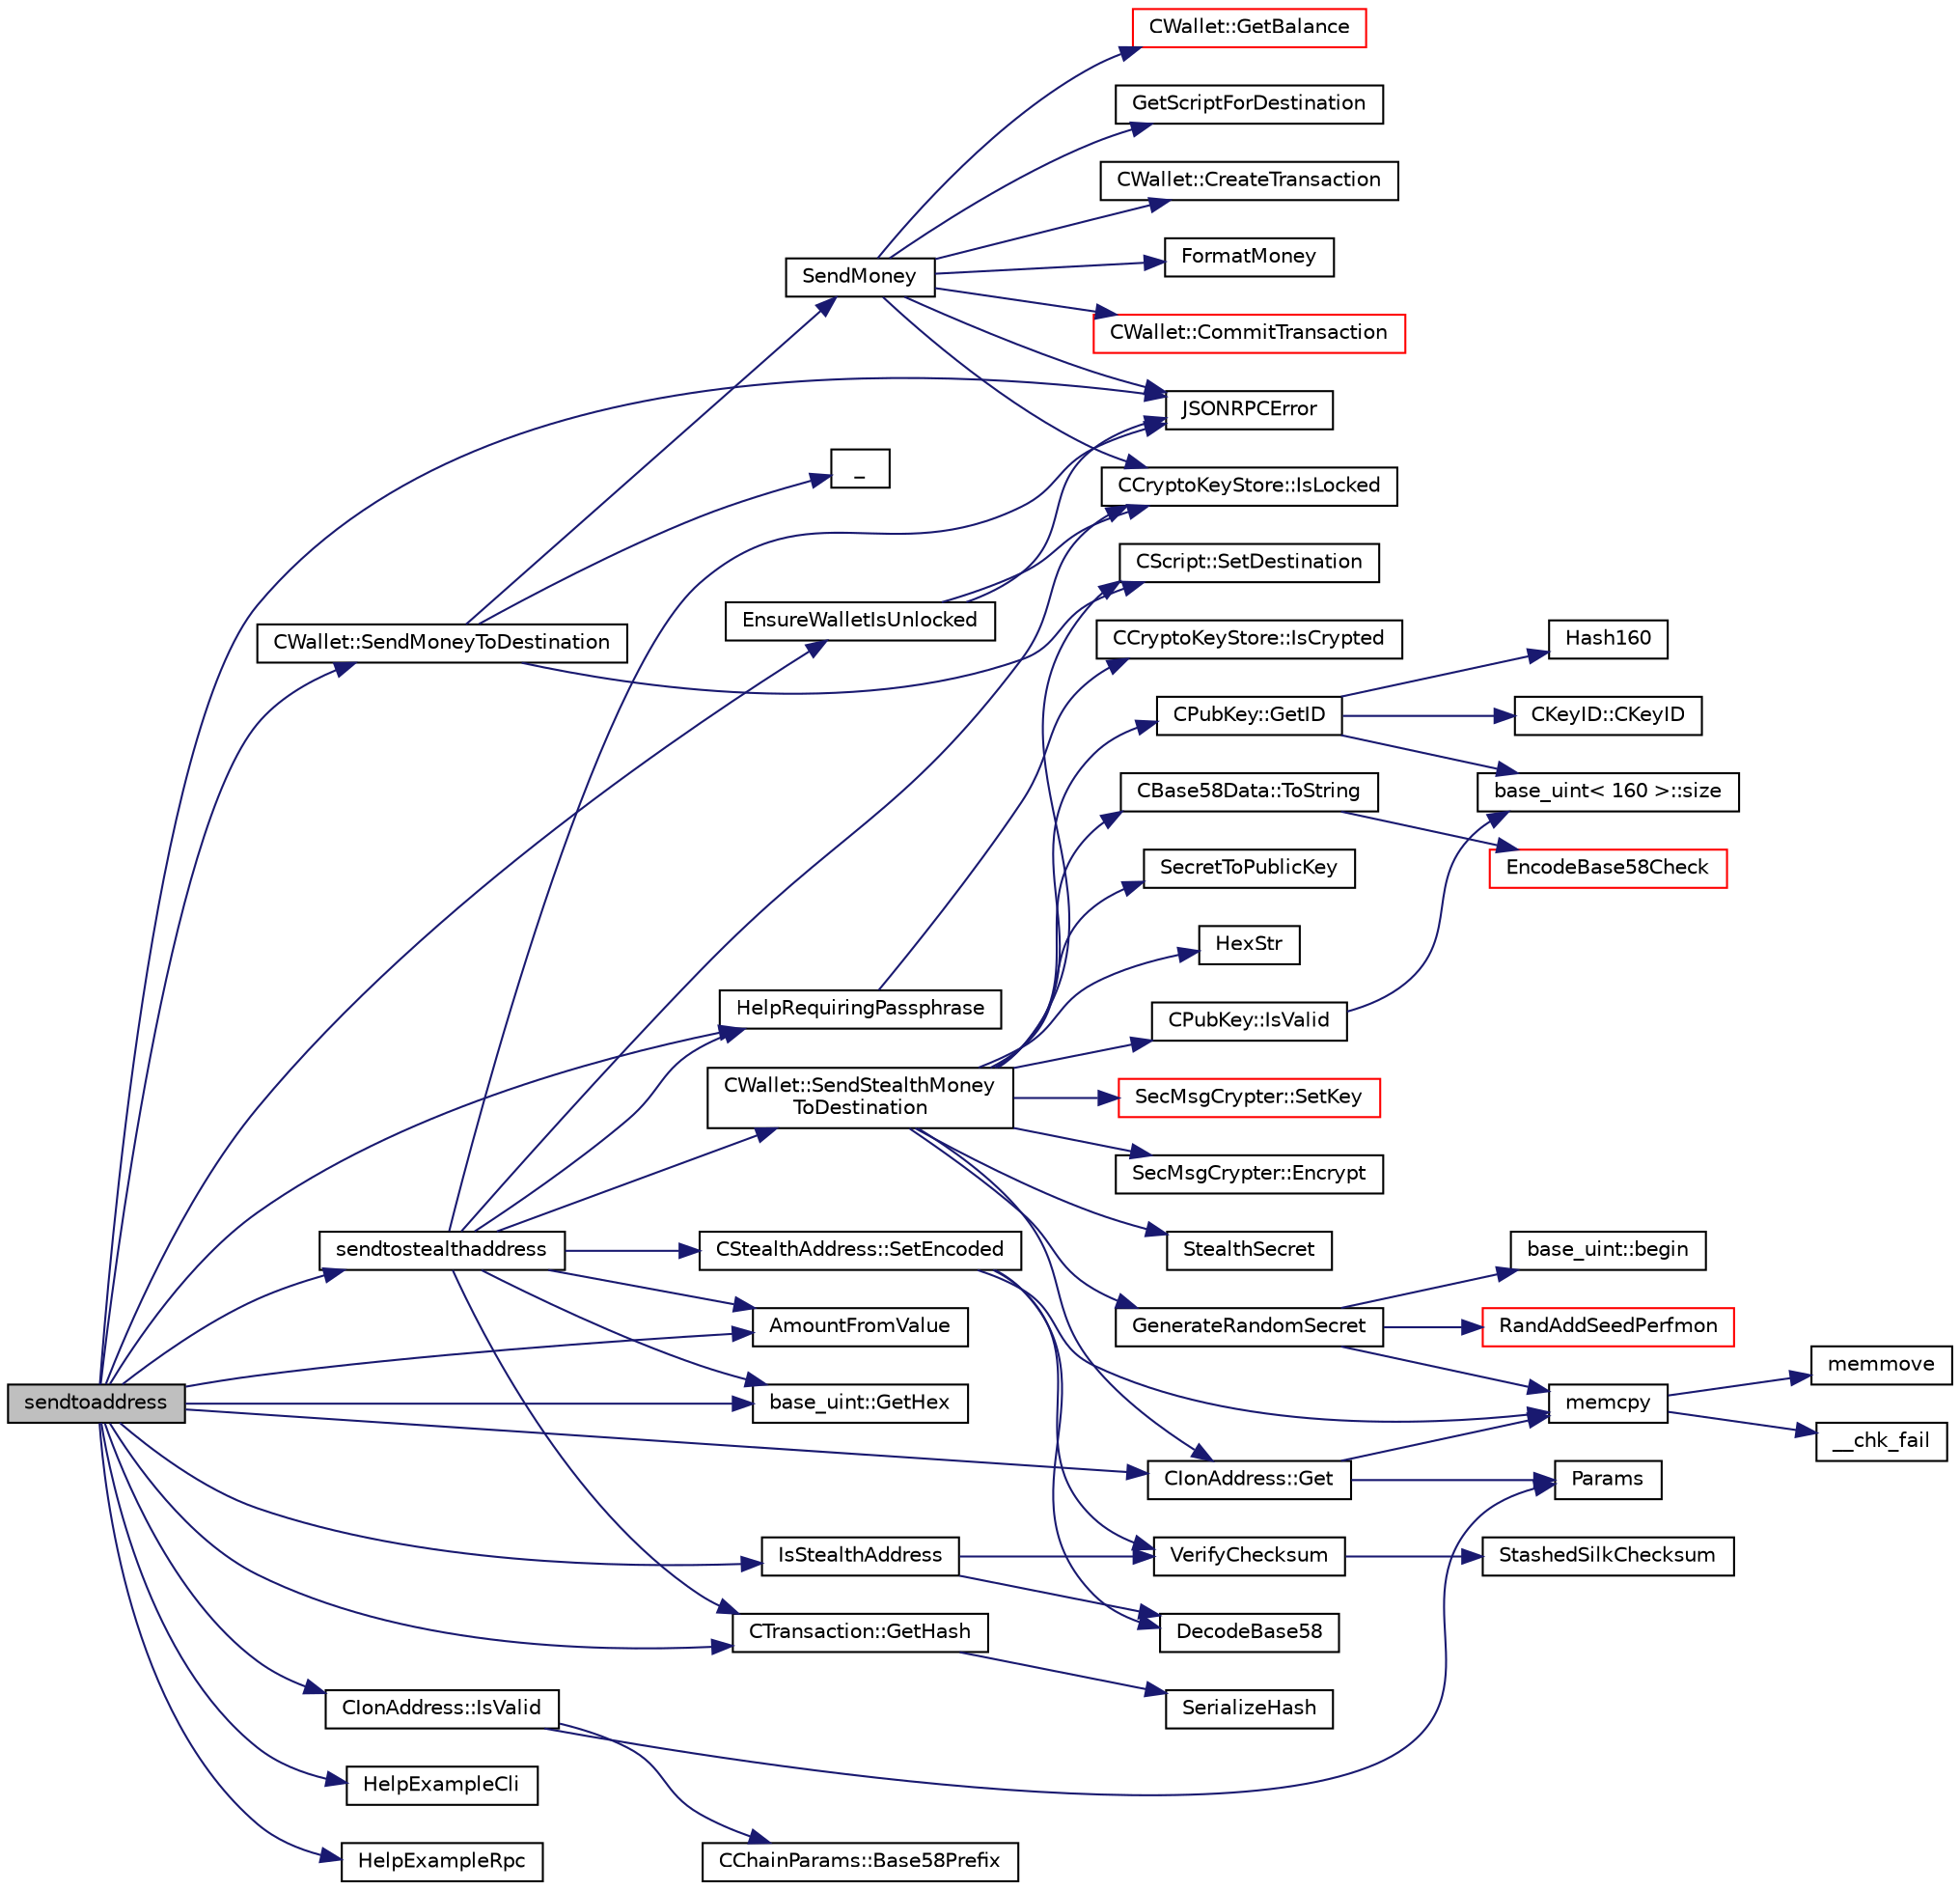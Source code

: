 digraph "sendtoaddress"
{
  edge [fontname="Helvetica",fontsize="10",labelfontname="Helvetica",labelfontsize="10"];
  node [fontname="Helvetica",fontsize="10",shape=record];
  rankdir="LR";
  Node912 [label="sendtoaddress",height=0.2,width=0.4,color="black", fillcolor="grey75", style="filled", fontcolor="black"];
  Node912 -> Node913 [color="midnightblue",fontsize="10",style="solid",fontname="Helvetica"];
  Node913 [label="HelpRequiringPassphrase",height=0.2,width=0.4,color="black", fillcolor="white", style="filled",URL="$df/d1d/rpcwallet_8cpp.html#abcfbb0ad9335791f2832c01209b8f12d"];
  Node913 -> Node914 [color="midnightblue",fontsize="10",style="solid",fontname="Helvetica"];
  Node914 [label="CCryptoKeyStore::IsCrypted",height=0.2,width=0.4,color="black", fillcolor="white", style="filled",URL="$db/dad/class_c_crypto_key_store.html#acc8fed44366c98fb481333ca6e867088"];
  Node912 -> Node915 [color="midnightblue",fontsize="10",style="solid",fontname="Helvetica"];
  Node915 [label="HelpExampleCli",height=0.2,width=0.4,color="black", fillcolor="white", style="filled",URL="$d6/d76/rpcserver_8cpp.html#ac01ac6eab5467567ed0da106814e04ec"];
  Node912 -> Node916 [color="midnightblue",fontsize="10",style="solid",fontname="Helvetica"];
  Node916 [label="HelpExampleRpc",height=0.2,width=0.4,color="black", fillcolor="white", style="filled",URL="$d6/d76/rpcserver_8cpp.html#a06ea60e24e5a1053a14a11b1009bf9ef"];
  Node912 -> Node917 [color="midnightblue",fontsize="10",style="solid",fontname="Helvetica"];
  Node917 [label="EnsureWalletIsUnlocked",height=0.2,width=0.4,color="black", fillcolor="white", style="filled",URL="$df/d1d/rpcwallet_8cpp.html#a8f837f6d506b9719cef93188db00fd3c"];
  Node917 -> Node918 [color="midnightblue",fontsize="10",style="solid",fontname="Helvetica"];
  Node918 [label="CCryptoKeyStore::IsLocked",height=0.2,width=0.4,color="black", fillcolor="white", style="filled",URL="$db/dad/class_c_crypto_key_store.html#a52919fa284a3aa10f1b4bd6018b6dbee"];
  Node917 -> Node919 [color="midnightblue",fontsize="10",style="solid",fontname="Helvetica"];
  Node919 [label="JSONRPCError",height=0.2,width=0.4,color="black", fillcolor="white", style="filled",URL="$d2/d30/rpcprotocol_8cpp.html#a17b1bb111ab339efc951929834766039"];
  Node912 -> Node920 [color="midnightblue",fontsize="10",style="solid",fontname="Helvetica"];
  Node920 [label="IsStealthAddress",height=0.2,width=0.4,color="black", fillcolor="white", style="filled",URL="$db/d2d/stealth_8cpp.html#a26c89afcb720e8b1a9c9dadaee26757b"];
  Node920 -> Node921 [color="midnightblue",fontsize="10",style="solid",fontname="Helvetica"];
  Node921 [label="DecodeBase58",height=0.2,width=0.4,color="black", fillcolor="white", style="filled",URL="$db/d9c/base58_8cpp.html#a0f74d1d6e7e982cad4b0e538acea4538",tooltip="Decode a base58-encoded string (psz) into a byte vector (vchRet). "];
  Node920 -> Node922 [color="midnightblue",fontsize="10",style="solid",fontname="Helvetica"];
  Node922 [label="VerifyChecksum",height=0.2,width=0.4,color="black", fillcolor="white", style="filled",URL="$db/d2d/stealth_8cpp.html#a5ff6f6775db5f747f5088c7ef8264b74"];
  Node922 -> Node923 [color="midnightblue",fontsize="10",style="solid",fontname="Helvetica"];
  Node923 [label="StashedSilkChecksum",height=0.2,width=0.4,color="black", fillcolor="white", style="filled",URL="$db/d2d/stealth_8cpp.html#abb79a3b98a10b85daf3f3ff35c1cbfa8"];
  Node912 -> Node924 [color="midnightblue",fontsize="10",style="solid",fontname="Helvetica"];
  Node924 [label="sendtostealthaddress",height=0.2,width=0.4,color="black", fillcolor="white", style="filled",URL="$df/d1d/rpcwallet_8cpp.html#ad901105908c7eea072067a49643a906e"];
  Node924 -> Node913 [color="midnightblue",fontsize="10",style="solid",fontname="Helvetica"];
  Node924 -> Node918 [color="midnightblue",fontsize="10",style="solid",fontname="Helvetica"];
  Node924 -> Node919 [color="midnightblue",fontsize="10",style="solid",fontname="Helvetica"];
  Node924 -> Node925 [color="midnightblue",fontsize="10",style="solid",fontname="Helvetica"];
  Node925 [label="AmountFromValue",height=0.2,width=0.4,color="black", fillcolor="white", style="filled",URL="$d6/d76/rpcserver_8cpp.html#a24a3c6bbc75f2c852a8e7a00df4b2970"];
  Node924 -> Node926 [color="midnightblue",fontsize="10",style="solid",fontname="Helvetica"];
  Node926 [label="CStealthAddress::SetEncoded",height=0.2,width=0.4,color="black", fillcolor="white", style="filled",URL="$d6/d37/class_c_stealth_address.html#aa3f4655dced125bf698c208b6e7ac4b8"];
  Node926 -> Node921 [color="midnightblue",fontsize="10",style="solid",fontname="Helvetica"];
  Node926 -> Node922 [color="midnightblue",fontsize="10",style="solid",fontname="Helvetica"];
  Node926 -> Node927 [color="midnightblue",fontsize="10",style="solid",fontname="Helvetica"];
  Node927 [label="memcpy",height=0.2,width=0.4,color="black", fillcolor="white", style="filled",URL="$d5/d9f/glibc__compat_8cpp.html#a0f46826ab0466591e136db24394923cf"];
  Node927 -> Node928 [color="midnightblue",fontsize="10",style="solid",fontname="Helvetica"];
  Node928 [label="memmove",height=0.2,width=0.4,color="black", fillcolor="white", style="filled",URL="$d5/d9f/glibc__compat_8cpp.html#a9778d49e9029dd75bc53ecbbf9f5e9a1"];
  Node927 -> Node929 [color="midnightblue",fontsize="10",style="solid",fontname="Helvetica"];
  Node929 [label="__chk_fail",height=0.2,width=0.4,color="black", fillcolor="white", style="filled",URL="$d5/d9f/glibc__compat_8cpp.html#a424ac71631da5ada2976630ff67051d1"];
  Node924 -> Node930 [color="midnightblue",fontsize="10",style="solid",fontname="Helvetica"];
  Node930 [label="CWallet::SendStealthMoney\lToDestination",height=0.2,width=0.4,color="black", fillcolor="white", style="filled",URL="$d2/de5/class_c_wallet.html#afce932bf3aa678046ab75eccff004858"];
  Node930 -> Node931 [color="midnightblue",fontsize="10",style="solid",fontname="Helvetica"];
  Node931 [label="GenerateRandomSecret",height=0.2,width=0.4,color="black", fillcolor="white", style="filled",URL="$db/d2d/stealth_8cpp.html#ab09bf0ded4faa17a866c79087b0b20a8"];
  Node931 -> Node932 [color="midnightblue",fontsize="10",style="solid",fontname="Helvetica"];
  Node932 [label="RandAddSeedPerfmon",height=0.2,width=0.4,color="red", fillcolor="white", style="filled",URL="$df/d2d/util_8cpp.html#a786af12a87491f8dc24351d93b9833b6"];
  Node931 -> Node936 [color="midnightblue",fontsize="10",style="solid",fontname="Helvetica"];
  Node936 [label="base_uint::begin",height=0.2,width=0.4,color="black", fillcolor="white", style="filled",URL="$da/df7/classbase__uint.html#aaa32054bf4e8fbb31d54a75f6065174d"];
  Node931 -> Node927 [color="midnightblue",fontsize="10",style="solid",fontname="Helvetica"];
  Node930 -> Node937 [color="midnightblue",fontsize="10",style="solid",fontname="Helvetica"];
  Node937 [label="StealthSecret",height=0.2,width=0.4,color="black", fillcolor="white", style="filled",URL="$db/d2d/stealth_8cpp.html#a855232bf5220ad0159c57e75887a60db"];
  Node930 -> Node938 [color="midnightblue",fontsize="10",style="solid",fontname="Helvetica"];
  Node938 [label="CPubKey::IsValid",height=0.2,width=0.4,color="black", fillcolor="white", style="filled",URL="$da/d4e/class_c_pub_key.html#a4fa94293cf8577fd039b9a133f6c7f30"];
  Node938 -> Node939 [color="midnightblue",fontsize="10",style="solid",fontname="Helvetica"];
  Node939 [label="base_uint\< 160 \>::size",height=0.2,width=0.4,color="black", fillcolor="white", style="filled",URL="$da/df7/classbase__uint.html#a1f49b034e686269601ea89b0319b8004"];
  Node930 -> Node940 [color="midnightblue",fontsize="10",style="solid",fontname="Helvetica"];
  Node940 [label="CPubKey::GetID",height=0.2,width=0.4,color="black", fillcolor="white", style="filled",URL="$da/d4e/class_c_pub_key.html#a2675f7e6f72eff68e7a5227289feb021"];
  Node940 -> Node941 [color="midnightblue",fontsize="10",style="solid",fontname="Helvetica"];
  Node941 [label="CKeyID::CKeyID",height=0.2,width=0.4,color="black", fillcolor="white", style="filled",URL="$dd/d88/class_c_key_i_d.html#a01dbd3c37820a2ffe89d106c6a7cf53d"];
  Node940 -> Node942 [color="midnightblue",fontsize="10",style="solid",fontname="Helvetica"];
  Node942 [label="Hash160",height=0.2,width=0.4,color="black", fillcolor="white", style="filled",URL="$db/dfb/hash_8h.html#a4490f70ddae16e9e48460a0416a48a6b"];
  Node940 -> Node939 [color="midnightblue",fontsize="10",style="solid",fontname="Helvetica"];
  Node930 -> Node943 [color="midnightblue",fontsize="10",style="solid",fontname="Helvetica"];
  Node943 [label="SecretToPublicKey",height=0.2,width=0.4,color="black", fillcolor="white", style="filled",URL="$db/d2d/stealth_8cpp.html#a002000940ba18203d651e6d83164c0e7"];
  Node930 -> Node944 [color="midnightblue",fontsize="10",style="solid",fontname="Helvetica"];
  Node944 [label="HexStr",height=0.2,width=0.4,color="black", fillcolor="white", style="filled",URL="$d8/d3c/util_8h.html#ace13a819ca4e98c22847d26b3b357e75"];
  Node930 -> Node945 [color="midnightblue",fontsize="10",style="solid",fontname="Helvetica"];
  Node945 [label="CBase58Data::ToString",height=0.2,width=0.4,color="black", fillcolor="white", style="filled",URL="$d2/d08/class_c_base58_data.html#a7dc91af403ca02694b3247b15604e220"];
  Node945 -> Node946 [color="midnightblue",fontsize="10",style="solid",fontname="Helvetica"];
  Node946 [label="EncodeBase58Check",height=0.2,width=0.4,color="red", fillcolor="white", style="filled",URL="$db/d9c/base58_8cpp.html#ace9a5807ee51604f33044339f073ec76",tooltip="Encode a byte vector into a base58-encoded string, including checksum. "];
  Node930 -> Node949 [color="midnightblue",fontsize="10",style="solid",fontname="Helvetica"];
  Node949 [label="SecMsgCrypter::SetKey",height=0.2,width=0.4,color="red", fillcolor="white", style="filled",URL="$dc/dd6/class_sec_msg_crypter.html#a16056670b845c1e9fc28232feee9efd5"];
  Node930 -> Node951 [color="midnightblue",fontsize="10",style="solid",fontname="Helvetica"];
  Node951 [label="SecMsgCrypter::Encrypt",height=0.2,width=0.4,color="black", fillcolor="white", style="filled",URL="$dc/dd6/class_sec_msg_crypter.html#abcd38cca1e7e04486ea959d71465da09"];
  Node930 -> Node952 [color="midnightblue",fontsize="10",style="solid",fontname="Helvetica"];
  Node952 [label="CScript::SetDestination",height=0.2,width=0.4,color="black", fillcolor="white", style="filled",URL="$d9/d4b/class_c_script.html#ad1b5a9077241aa06116040c4f1b7c31e"];
  Node930 -> Node953 [color="midnightblue",fontsize="10",style="solid",fontname="Helvetica"];
  Node953 [label="CIonAddress::Get",height=0.2,width=0.4,color="black", fillcolor="white", style="filled",URL="$d1/de4/class_c_ion_address.html#aa70f9899f0a3cf37e4a87483db5cf99d"];
  Node953 -> Node927 [color="midnightblue",fontsize="10",style="solid",fontname="Helvetica"];
  Node953 -> Node954 [color="midnightblue",fontsize="10",style="solid",fontname="Helvetica"];
  Node954 [label="Params",height=0.2,width=0.4,color="black", fillcolor="white", style="filled",URL="$df/dbf/chainparams_8cpp.html#ace5c5b706d71a324a417dd2db394fd4a",tooltip="Return the currently selected parameters. "];
  Node924 -> Node955 [color="midnightblue",fontsize="10",style="solid",fontname="Helvetica"];
  Node955 [label="CTransaction::GetHash",height=0.2,width=0.4,color="black", fillcolor="white", style="filled",URL="$df/d43/class_c_transaction.html#a0b46d80e82ca324e82c2ce3fc1492bfa"];
  Node955 -> Node956 [color="midnightblue",fontsize="10",style="solid",fontname="Helvetica"];
  Node956 [label="SerializeHash",height=0.2,width=0.4,color="black", fillcolor="white", style="filled",URL="$db/dfb/hash_8h.html#a6de694e43f17c62025c6883965b65e63"];
  Node924 -> Node957 [color="midnightblue",fontsize="10",style="solid",fontname="Helvetica"];
  Node957 [label="base_uint::GetHex",height=0.2,width=0.4,color="black", fillcolor="white", style="filled",URL="$da/df7/classbase__uint.html#ae5e7b7481de91ebead20eebd5d685441"];
  Node912 -> Node958 [color="midnightblue",fontsize="10",style="solid",fontname="Helvetica"];
  Node958 [label="CIonAddress::IsValid",height=0.2,width=0.4,color="black", fillcolor="white", style="filled",URL="$d1/de4/class_c_ion_address.html#a93cb71370b938e7fad4a74c4b5775da6"];
  Node958 -> Node954 [color="midnightblue",fontsize="10",style="solid",fontname="Helvetica"];
  Node958 -> Node959 [color="midnightblue",fontsize="10",style="solid",fontname="Helvetica"];
  Node959 [label="CChainParams::Base58Prefix",height=0.2,width=0.4,color="black", fillcolor="white", style="filled",URL="$d1/d4f/class_c_chain_params.html#a103c58eca4a26a71201882b3ed6c4cb4"];
  Node912 -> Node919 [color="midnightblue",fontsize="10",style="solid",fontname="Helvetica"];
  Node912 -> Node925 [color="midnightblue",fontsize="10",style="solid",fontname="Helvetica"];
  Node912 -> Node960 [color="midnightblue",fontsize="10",style="solid",fontname="Helvetica"];
  Node960 [label="CWallet::SendMoneyToDestination",height=0.2,width=0.4,color="black", fillcolor="white", style="filled",URL="$d2/de5/class_c_wallet.html#aad5d55fc472f6b9ccbec5af0a7246d60"];
  Node960 -> Node961 [color="midnightblue",fontsize="10",style="solid",fontname="Helvetica"];
  Node961 [label="_",height=0.2,width=0.4,color="black", fillcolor="white", style="filled",URL="$d9/d6d/ui__interface_8h.html#aad133bb6103b53cebf03fd01e2f11ba1",tooltip="Translation function: Call Translate signal on UI interface, which returns a boost::optional result..."];
  Node960 -> Node952 [color="midnightblue",fontsize="10",style="solid",fontname="Helvetica"];
  Node960 -> Node962 [color="midnightblue",fontsize="10",style="solid",fontname="Helvetica"];
  Node962 [label="SendMoney",height=0.2,width=0.4,color="black", fillcolor="white", style="filled",URL="$d5/d6b/rpcstashedsend_8cpp.html#a49669702f73a24c1d1dc5a08d7c0785f"];
  Node962 -> Node919 [color="midnightblue",fontsize="10",style="solid",fontname="Helvetica"];
  Node962 -> Node963 [color="midnightblue",fontsize="10",style="solid",fontname="Helvetica"];
  Node963 [label="CWallet::GetBalance",height=0.2,width=0.4,color="red", fillcolor="white", style="filled",URL="$d2/de5/class_c_wallet.html#aa6522c2833bc0a84d216cf102b51ba05"];
  Node962 -> Node918 [color="midnightblue",fontsize="10",style="solid",fontname="Helvetica"];
  Node962 -> Node974 [color="midnightblue",fontsize="10",style="solid",fontname="Helvetica"];
  Node974 [label="GetScriptForDestination",height=0.2,width=0.4,color="black", fillcolor="white", style="filled",URL="$dd/d0f/script_8cpp.html#ae40f28d3b46c21033f6ee1f1200d0321"];
  Node962 -> Node975 [color="midnightblue",fontsize="10",style="solid",fontname="Helvetica"];
  Node975 [label="CWallet::CreateTransaction",height=0.2,width=0.4,color="black", fillcolor="white", style="filled",URL="$d2/de5/class_c_wallet.html#ad4f28aa4693c0d77a902b3b18de73d32"];
  Node962 -> Node976 [color="midnightblue",fontsize="10",style="solid",fontname="Helvetica"];
  Node976 [label="FormatMoney",height=0.2,width=0.4,color="black", fillcolor="white", style="filled",URL="$df/d2d/util_8cpp.html#a3293aaba439017a99a494cbf39fb5681"];
  Node962 -> Node977 [color="midnightblue",fontsize="10",style="solid",fontname="Helvetica"];
  Node977 [label="CWallet::CommitTransaction",height=0.2,width=0.4,color="red", fillcolor="white", style="filled",URL="$d2/de5/class_c_wallet.html#aa13fbeaebd271f910a54cc5b82d73fde"];
  Node912 -> Node953 [color="midnightblue",fontsize="10",style="solid",fontname="Helvetica"];
  Node912 -> Node955 [color="midnightblue",fontsize="10",style="solid",fontname="Helvetica"];
  Node912 -> Node957 [color="midnightblue",fontsize="10",style="solid",fontname="Helvetica"];
}
